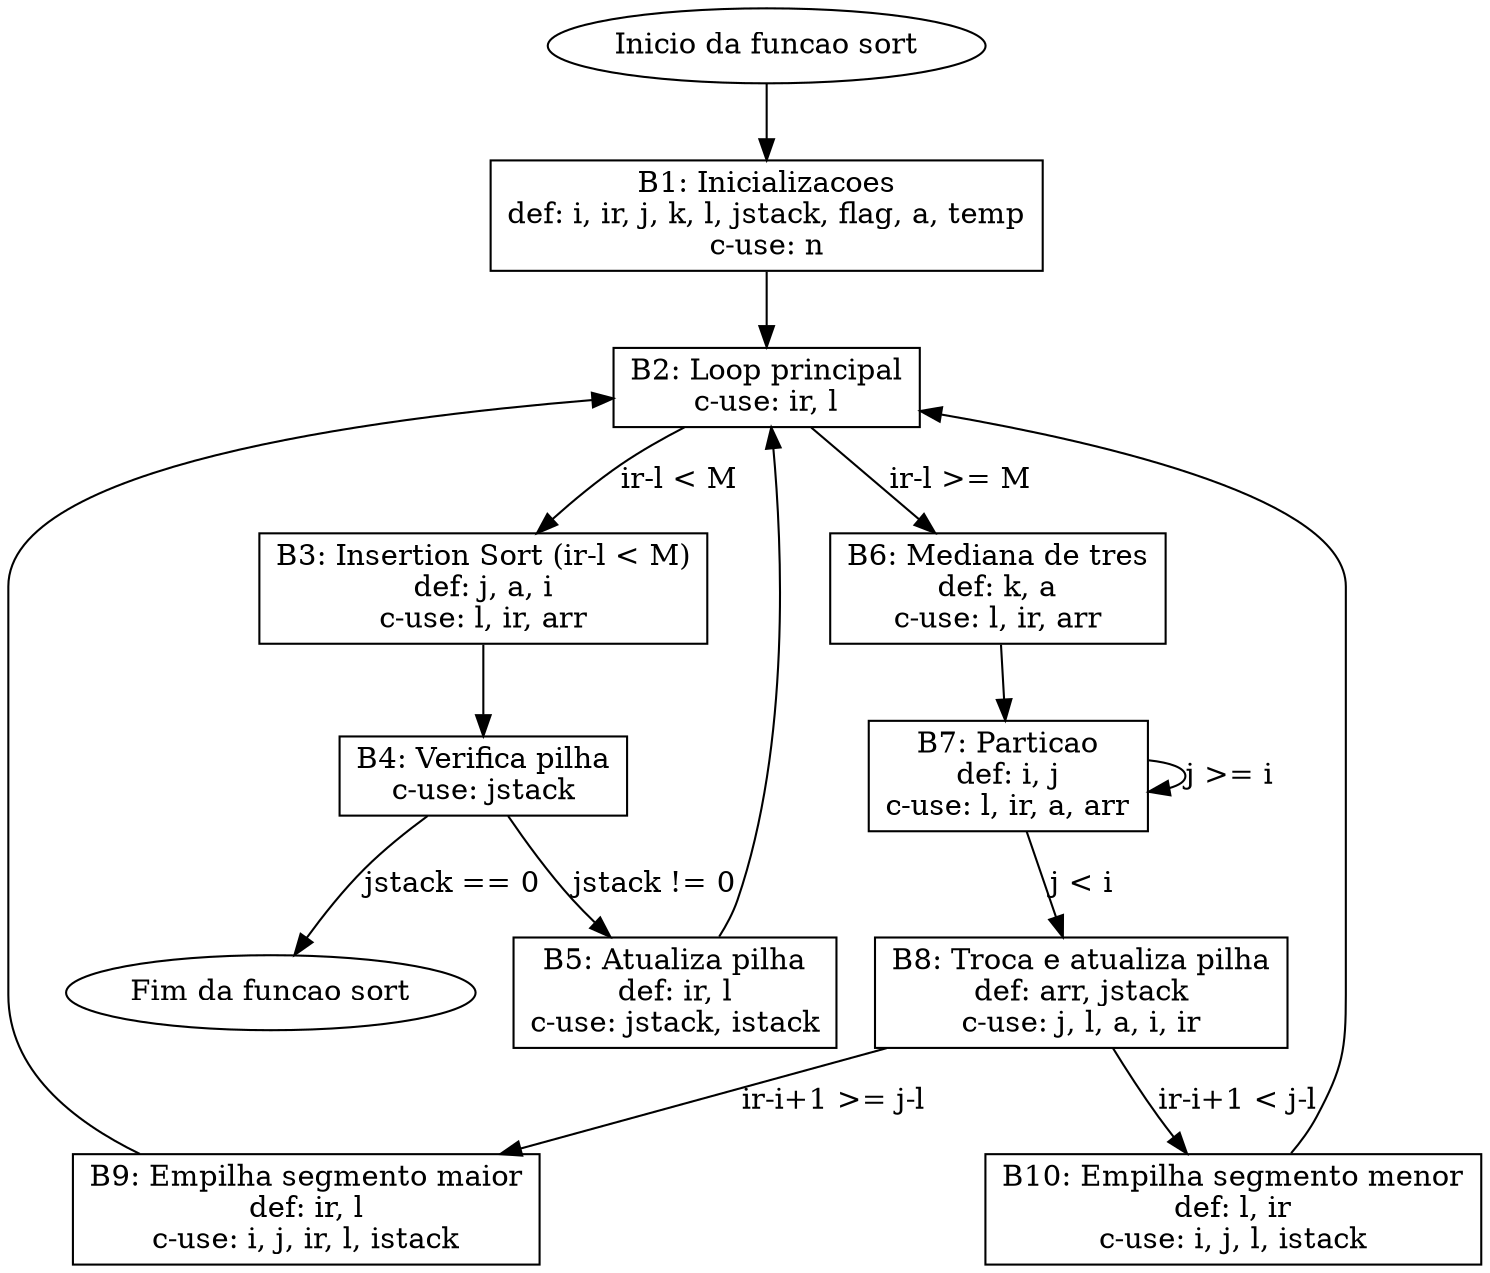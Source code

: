 digraph G {
    rankdir=TB;
    node [shape=box];

    // Nos (blocos basicos) com definicoes e usos
    start [label="Inicio da funcao sort", shape=ellipse];
    end [label="Fim da funcao sort", shape=ellipse];

    B1 [label="B1: Inicializacoes\ndef: i, ir, j, k, l, jstack, flag, a, temp\nc-use: n"];
    B2 [label="B2: Loop principal\nc-use: ir, l"];
    B3 [label="B3: Insertion Sort (ir-l < M)\ndef: j, a, i\nc-use: l, ir, arr"];
    B4 [label="B4: Verifica pilha\nc-use: jstack"];
    B5 [label="B5: Atualiza pilha\ndef: ir, l\nc-use: jstack, istack"];
    B6 [label="B6: Mediana de tres\ndef: k, a\nc-use: l, ir, arr"];
    B7 [label="B7: Particao\ndef: i, j\nc-use: l, ir, a, arr"];
    B8 [label="B8: Troca e atualiza pilha\ndef: arr, jstack\nc-use: j, l, a, i, ir"];
    B9 [label="B9: Empilha segmento maior\ndef: ir, l\nc-use: i, j, ir, l, istack"];
    B10 [label="B10: Empilha segmento menor\ndef: l, ir\nc-use: i, j, l, istack"];

    // Arestas de controle
    start -> B1;
    B1 -> B2;
    B2 -> B3 [label="ir-l < M"];
    B2 -> B6 [label="ir-l >= M"];
    B3 -> B4;
    B4 -> B5 [label="jstack != 0"];
    B4 -> end [label="jstack == 0"];
    B5 -> B2;
    B6 -> B7;
    B7 -> B8 [label="j < i"];
    B7 -> B7 [label="j >= i"]; // Loop interno
    B8 -> B9 [label="ir-i+1 >= j-l"];
    B8 -> B10 [label="ir-i+1 < j-l"];
    B9 -> B2;
    B10 -> B2;
}